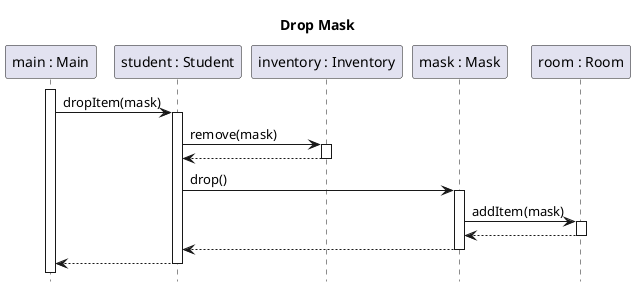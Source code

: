 @startuml student-drop-mask

title Drop Mask
hide footbox
autoactivate on

participant "main : Main" as main
participant "student : Student" as student
participant "inventory : Inventory" as inventory
participant "mask : Mask" as mask
participant "room : Room" as room

main++
main-> student : dropItem(mask)
	student -> inventory : remove(mask)
	return
	student -> mask ++ : drop()
		mask -> room ++: addItem(mask)
		return
	return
return

@enduml